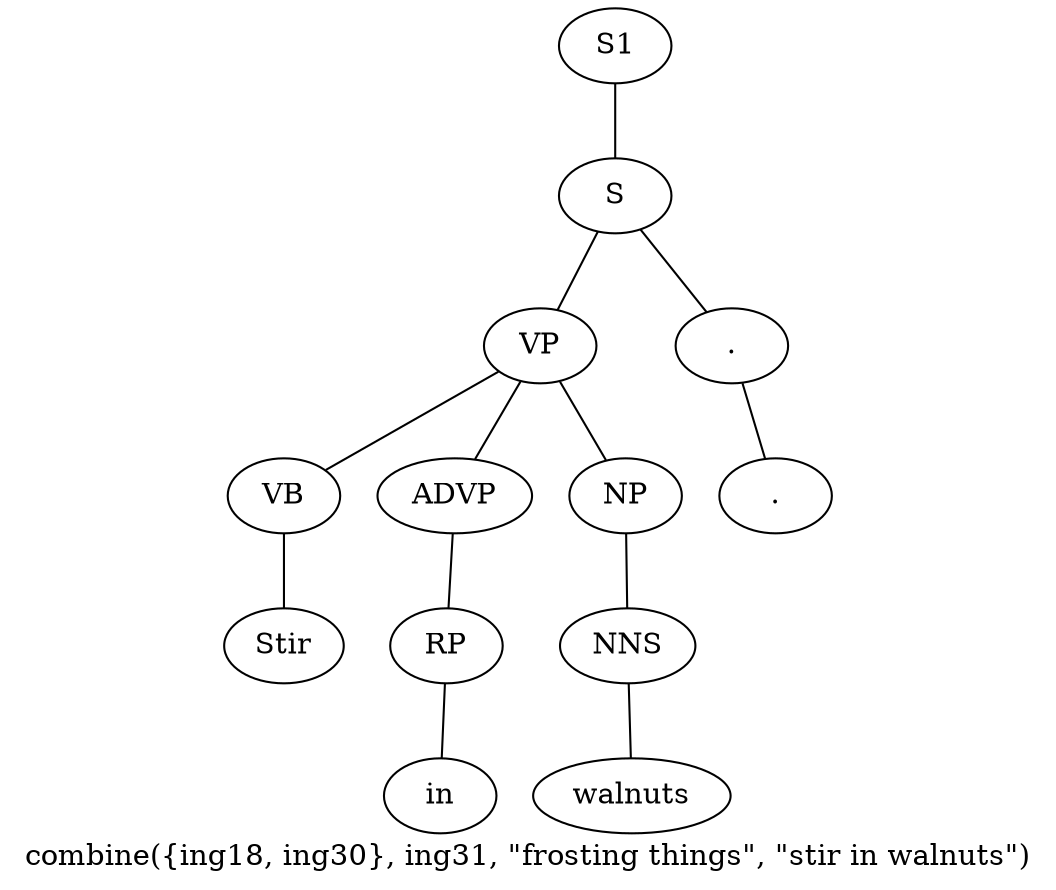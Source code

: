 graph SyntaxGraph {
	label = "combine({ing18, ing30}, ing31, \"frosting things\", \"stir in walnuts\")";
	Node0 [label="S1"];
	Node1 [label="S"];
	Node2 [label="VP"];
	Node3 [label="VB"];
	Node4 [label="Stir"];
	Node5 [label="ADVP"];
	Node6 [label="RP"];
	Node7 [label="in"];
	Node8 [label="NP"];
	Node9 [label="NNS"];
	Node10 [label="walnuts"];
	Node11 [label="."];
	Node12 [label="."];

	Node0 -- Node1;
	Node1 -- Node2;
	Node1 -- Node11;
	Node2 -- Node3;
	Node2 -- Node5;
	Node2 -- Node8;
	Node3 -- Node4;
	Node5 -- Node6;
	Node6 -- Node7;
	Node8 -- Node9;
	Node9 -- Node10;
	Node11 -- Node12;
}